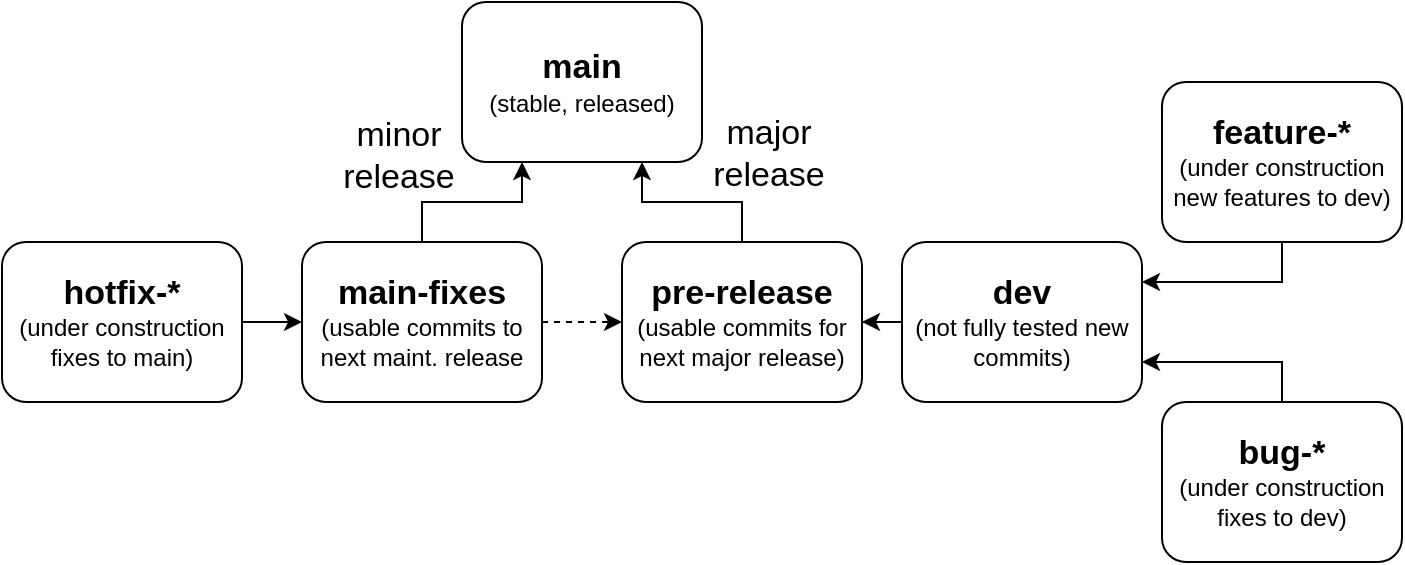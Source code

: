 <mxfile version="16.5.1" type="device"><diagram id="RTthD5nFo_tmHNPfYv7S" name="Page-1"><mxGraphModel dx="461" dy="875" grid="1" gridSize="10" guides="1" tooltips="1" connect="1" arrows="1" fold="1" page="1" pageScale="1" pageWidth="1654" pageHeight="2336" math="0" shadow="0"><root><mxCell id="0"/><mxCell id="1" parent="0"/><mxCell id="SSaN-6iJHYc73eUQgKmP-1" value="&lt;font style=&quot;font-size: 17px&quot;&gt;&lt;b&gt;main&lt;/b&gt;&lt;/font&gt;&lt;br&gt;(stable, released)" style="rounded=1;whiteSpace=wrap;html=1;" parent="1" vertex="1"><mxGeometry x="340" y="300" width="120" height="80" as="geometry"/></mxCell><mxCell id="SSaN-6iJHYc73eUQgKmP-9" style="edgeStyle=orthogonalEdgeStyle;rounded=0;orthogonalLoop=1;jettySize=auto;html=1;entryX=0.25;entryY=1;entryDx=0;entryDy=0;" parent="1" source="SSaN-6iJHYc73eUQgKmP-2" target="SSaN-6iJHYc73eUQgKmP-1" edge="1"><mxGeometry relative="1" as="geometry"/></mxCell><mxCell id="SSaN-6iJHYc73eUQgKmP-21" value="minor&lt;br&gt;release" style="edgeLabel;html=1;align=center;verticalAlign=middle;resizable=0;points=[];fontSize=17;" parent="SSaN-6iJHYc73eUQgKmP-9" vertex="1" connectable="0"><mxGeometry x="-0.313" relative="1" as="geometry"><mxPoint x="-23" y="-23" as="offset"/></mxGeometry></mxCell><mxCell id="YDx-io8dOjErv-xWq95x-1" style="edgeStyle=orthogonalEdgeStyle;rounded=0;orthogonalLoop=1;jettySize=auto;html=1;exitX=1;exitY=0.5;exitDx=0;exitDy=0;entryX=0;entryY=0.5;entryDx=0;entryDy=0;dashed=1;" edge="1" parent="1" source="SSaN-6iJHYc73eUQgKmP-2" target="SSaN-6iJHYc73eUQgKmP-3"><mxGeometry relative="1" as="geometry"/></mxCell><mxCell id="SSaN-6iJHYc73eUQgKmP-2" value="&lt;font style=&quot;font-size: 17px&quot;&gt;&lt;b&gt;main-fixes&lt;/b&gt;&lt;br&gt;&lt;/font&gt;(usable commits to next maint. release" style="rounded=1;whiteSpace=wrap;html=1;" parent="1" vertex="1"><mxGeometry x="260" y="420" width="120" height="80" as="geometry"/></mxCell><mxCell id="SSaN-6iJHYc73eUQgKmP-10" style="edgeStyle=orthogonalEdgeStyle;rounded=0;orthogonalLoop=1;jettySize=auto;html=1;entryX=0.75;entryY=1;entryDx=0;entryDy=0;" parent="1" source="SSaN-6iJHYc73eUQgKmP-3" target="SSaN-6iJHYc73eUQgKmP-1" edge="1"><mxGeometry relative="1" as="geometry"/></mxCell><mxCell id="SSaN-6iJHYc73eUQgKmP-22" value="major&lt;br&gt;release" style="edgeLabel;html=1;align=center;verticalAlign=middle;resizable=0;points=[];fontSize=17;" parent="SSaN-6iJHYc73eUQgKmP-10" vertex="1" connectable="0"><mxGeometry x="-0.202" y="-1" relative="1" as="geometry"><mxPoint x="29" y="-23" as="offset"/></mxGeometry></mxCell><mxCell id="SSaN-6iJHYc73eUQgKmP-3" value="&lt;b&gt;&lt;font style=&quot;font-size: 17px&quot;&gt;pre-release&lt;/font&gt;&lt;br&gt;&lt;/b&gt;(usable commits for next major release)" style="rounded=1;whiteSpace=wrap;html=1;" parent="1" vertex="1"><mxGeometry x="420" y="420" width="120" height="80" as="geometry"/></mxCell><mxCell id="SSaN-6iJHYc73eUQgKmP-11" style="edgeStyle=orthogonalEdgeStyle;rounded=0;orthogonalLoop=1;jettySize=auto;html=1;" parent="1" source="SSaN-6iJHYc73eUQgKmP-4" target="SSaN-6iJHYc73eUQgKmP-3" edge="1"><mxGeometry relative="1" as="geometry"/></mxCell><mxCell id="SSaN-6iJHYc73eUQgKmP-4" value="&lt;b&gt;&lt;font style=&quot;font-size: 17px&quot;&gt;dev&lt;/font&gt;&lt;br&gt;&lt;/b&gt;(not fully tested new commits)" style="rounded=1;whiteSpace=wrap;html=1;" parent="1" vertex="1"><mxGeometry x="560" y="420" width="120" height="80" as="geometry"/></mxCell><mxCell id="SSaN-6iJHYc73eUQgKmP-23" style="edgeStyle=orthogonalEdgeStyle;rounded=0;orthogonalLoop=1;jettySize=auto;html=1;exitX=0.5;exitY=1;exitDx=0;exitDy=0;entryX=1;entryY=0.25;entryDx=0;entryDy=0;fontSize=17;" parent="1" source="SSaN-6iJHYc73eUQgKmP-5" target="SSaN-6iJHYc73eUQgKmP-4" edge="1"><mxGeometry relative="1" as="geometry"/></mxCell><mxCell id="SSaN-6iJHYc73eUQgKmP-5" value="&lt;font style=&quot;font-size: 17px&quot;&gt;&lt;b&gt;feature-*&lt;/b&gt;&lt;/font&gt;&lt;br&gt;(under construction new features to dev)" style="rounded=1;whiteSpace=wrap;html=1;" parent="1" vertex="1"><mxGeometry x="690" y="340" width="120" height="80" as="geometry"/></mxCell><mxCell id="SSaN-6iJHYc73eUQgKmP-20" style="edgeStyle=orthogonalEdgeStyle;rounded=0;orthogonalLoop=1;jettySize=auto;html=1;exitX=0.5;exitY=0;exitDx=0;exitDy=0;fontSize=17;entryX=1;entryY=0.75;entryDx=0;entryDy=0;" parent="1" source="SSaN-6iJHYc73eUQgKmP-6" target="SSaN-6iJHYc73eUQgKmP-4" edge="1"><mxGeometry relative="1" as="geometry"><mxPoint x="480" y="600" as="targetPoint"/></mxGeometry></mxCell><mxCell id="SSaN-6iJHYc73eUQgKmP-6" value="&lt;font style=&quot;font-size: 17px&quot;&gt;&lt;b&gt;bug-*&lt;/b&gt;&lt;/font&gt;&lt;br&gt;(under construction fixes to dev)" style="rounded=1;whiteSpace=wrap;html=1;" parent="1" vertex="1"><mxGeometry x="690" y="500" width="120" height="80" as="geometry"/></mxCell><mxCell id="SSaN-6iJHYc73eUQgKmP-18" style="edgeStyle=orthogonalEdgeStyle;rounded=0;orthogonalLoop=1;jettySize=auto;html=1;exitX=1;exitY=0.5;exitDx=0;exitDy=0;entryX=0;entryY=0.5;entryDx=0;entryDy=0;fontSize=17;" parent="1" source="SSaN-6iJHYc73eUQgKmP-7" target="SSaN-6iJHYc73eUQgKmP-2" edge="1"><mxGeometry relative="1" as="geometry"/></mxCell><mxCell id="SSaN-6iJHYc73eUQgKmP-7" value="&lt;font style=&quot;font-size: 17px&quot;&gt;&lt;b&gt;hotfix-*&lt;br&gt;&lt;/b&gt;&lt;/font&gt;(under construction fixes to main)" style="rounded=1;whiteSpace=wrap;html=1;" parent="1" vertex="1"><mxGeometry x="110" y="420" width="120" height="80" as="geometry"/></mxCell></root></mxGraphModel></diagram></mxfile>